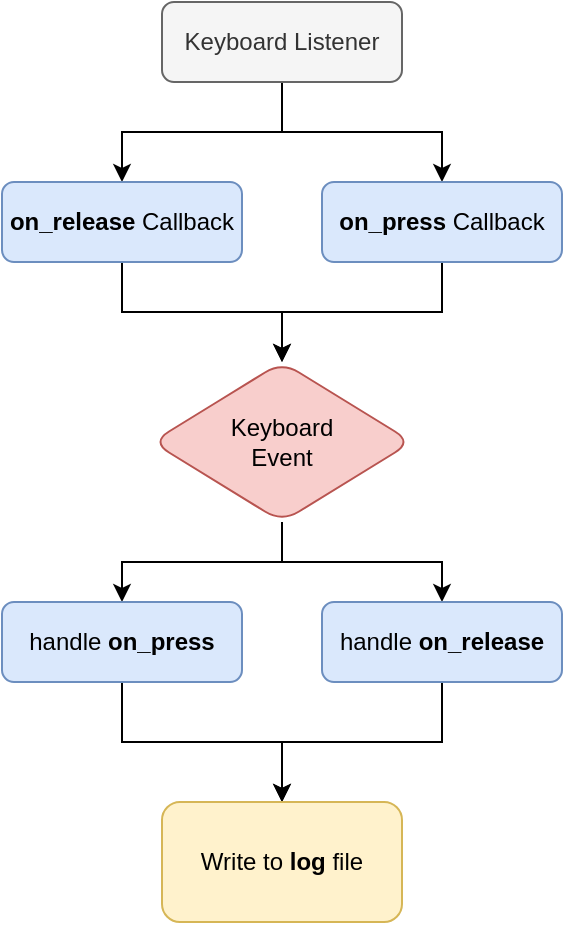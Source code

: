 <mxfile version="23.0.2" type="github" pages="4">
  <diagram id="C5RBs43oDa-KdzZeNtuy" name="Page-1">
    <mxGraphModel dx="794" dy="467" grid="1" gridSize="10" guides="1" tooltips="1" connect="1" arrows="1" fold="1" page="1" pageScale="1" pageWidth="827" pageHeight="1169" math="0" shadow="0">
      <root>
        <mxCell id="WIyWlLk6GJQsqaUBKTNV-0" />
        <mxCell id="WIyWlLk6GJQsqaUBKTNV-1" parent="WIyWlLk6GJQsqaUBKTNV-0" />
        <mxCell id="p_Uk6F_4o1yBepuzNlMc-2" value="" style="edgeStyle=orthogonalEdgeStyle;rounded=0;orthogonalLoop=1;jettySize=auto;html=1;" parent="WIyWlLk6GJQsqaUBKTNV-1" source="WIyWlLk6GJQsqaUBKTNV-3" target="p_Uk6F_4o1yBepuzNlMc-1" edge="1">
          <mxGeometry relative="1" as="geometry" />
        </mxCell>
        <mxCell id="p_Uk6F_4o1yBepuzNlMc-4" value="" style="edgeStyle=orthogonalEdgeStyle;rounded=0;orthogonalLoop=1;jettySize=auto;html=1;" parent="WIyWlLk6GJQsqaUBKTNV-1" source="WIyWlLk6GJQsqaUBKTNV-3" target="p_Uk6F_4o1yBepuzNlMc-3" edge="1">
          <mxGeometry relative="1" as="geometry" />
        </mxCell>
        <mxCell id="WIyWlLk6GJQsqaUBKTNV-3" value="Keyboard Listener" style="rounded=1;whiteSpace=wrap;html=1;fontSize=12;glass=0;strokeWidth=1;shadow=0;fillColor=#f5f5f5;fontColor=#333333;strokeColor=#666666;" parent="WIyWlLk6GJQsqaUBKTNV-1" vertex="1">
          <mxGeometry x="220" y="30" width="120" height="40" as="geometry" />
        </mxCell>
        <mxCell id="p_Uk6F_4o1yBepuzNlMc-9" style="edgeStyle=orthogonalEdgeStyle;rounded=0;orthogonalLoop=1;jettySize=auto;html=1;exitX=0.5;exitY=1;exitDx=0;exitDy=0;entryX=0.5;entryY=0;entryDx=0;entryDy=0;" parent="WIyWlLk6GJQsqaUBKTNV-1" source="p_Uk6F_4o1yBepuzNlMc-1" target="p_Uk6F_4o1yBepuzNlMc-7" edge="1">
          <mxGeometry relative="1" as="geometry" />
        </mxCell>
        <mxCell id="p_Uk6F_4o1yBepuzNlMc-1" value="&lt;b&gt;on_press&lt;/b&gt; Callback" style="rounded=1;whiteSpace=wrap;html=1;fontSize=12;glass=0;strokeWidth=1;shadow=0;fillColor=#dae8fc;strokeColor=#6c8ebf;" parent="WIyWlLk6GJQsqaUBKTNV-1" vertex="1">
          <mxGeometry x="300" y="120" width="120" height="40" as="geometry" />
        </mxCell>
        <mxCell id="p_Uk6F_4o1yBepuzNlMc-8" value="" style="edgeStyle=orthogonalEdgeStyle;rounded=0;orthogonalLoop=1;jettySize=auto;html=1;" parent="WIyWlLk6GJQsqaUBKTNV-1" source="p_Uk6F_4o1yBepuzNlMc-3" target="p_Uk6F_4o1yBepuzNlMc-7" edge="1">
          <mxGeometry relative="1" as="geometry" />
        </mxCell>
        <mxCell id="p_Uk6F_4o1yBepuzNlMc-3" value="&lt;b&gt;on_release &lt;/b&gt;Callback" style="rounded=1;whiteSpace=wrap;html=1;fontSize=12;glass=0;strokeWidth=1;shadow=0;fillColor=#dae8fc;strokeColor=#6c8ebf;" parent="WIyWlLk6GJQsqaUBKTNV-1" vertex="1">
          <mxGeometry x="140" y="120" width="120" height="40" as="geometry" />
        </mxCell>
        <mxCell id="p_Uk6F_4o1yBepuzNlMc-13" value="" style="edgeStyle=orthogonalEdgeStyle;rounded=0;orthogonalLoop=1;jettySize=auto;html=1;entryX=0.5;entryY=0;entryDx=0;entryDy=0;" parent="WIyWlLk6GJQsqaUBKTNV-1" source="p_Uk6F_4o1yBepuzNlMc-7" target="p_Uk6F_4o1yBepuzNlMc-14" edge="1">
          <mxGeometry relative="1" as="geometry">
            <mxPoint x="210" y="330" as="targetPoint" />
          </mxGeometry>
        </mxCell>
        <mxCell id="p_Uk6F_4o1yBepuzNlMc-17" style="edgeStyle=orthogonalEdgeStyle;rounded=0;orthogonalLoop=1;jettySize=auto;html=1;entryX=0.5;entryY=0;entryDx=0;entryDy=0;" parent="WIyWlLk6GJQsqaUBKTNV-1" source="p_Uk6F_4o1yBepuzNlMc-7" target="p_Uk6F_4o1yBepuzNlMc-16" edge="1">
          <mxGeometry relative="1" as="geometry" />
        </mxCell>
        <mxCell id="p_Uk6F_4o1yBepuzNlMc-7" value="Keyboard&lt;div&gt;Event&lt;/div&gt;" style="rhombus;whiteSpace=wrap;html=1;rounded=1;glass=0;strokeWidth=1;shadow=0;fillColor=#f8cecc;strokeColor=#b85450;" parent="WIyWlLk6GJQsqaUBKTNV-1" vertex="1">
          <mxGeometry x="215" y="210" width="130" height="80" as="geometry" />
        </mxCell>
        <mxCell id="p_Uk6F_4o1yBepuzNlMc-20" value="" style="edgeStyle=orthogonalEdgeStyle;rounded=0;orthogonalLoop=1;jettySize=auto;html=1;" parent="WIyWlLk6GJQsqaUBKTNV-1" source="p_Uk6F_4o1yBepuzNlMc-14" target="p_Uk6F_4o1yBepuzNlMc-19" edge="1">
          <mxGeometry relative="1" as="geometry" />
        </mxCell>
        <mxCell id="p_Uk6F_4o1yBepuzNlMc-14" value="handle &lt;b&gt;on_press&lt;/b&gt;" style="rounded=1;whiteSpace=wrap;html=1;fontSize=12;glass=0;strokeWidth=1;shadow=0;fillColor=#dae8fc;strokeColor=#6c8ebf;" parent="WIyWlLk6GJQsqaUBKTNV-1" vertex="1">
          <mxGeometry x="140" y="330" width="120" height="40" as="geometry" />
        </mxCell>
        <mxCell id="p_Uk6F_4o1yBepuzNlMc-21" style="edgeStyle=orthogonalEdgeStyle;rounded=0;orthogonalLoop=1;jettySize=auto;html=1;exitX=0.5;exitY=1;exitDx=0;exitDy=0;entryX=0.5;entryY=0;entryDx=0;entryDy=0;" parent="WIyWlLk6GJQsqaUBKTNV-1" source="p_Uk6F_4o1yBepuzNlMc-16" target="p_Uk6F_4o1yBepuzNlMc-19" edge="1">
          <mxGeometry relative="1" as="geometry" />
        </mxCell>
        <mxCell id="p_Uk6F_4o1yBepuzNlMc-16" value="handle &lt;b&gt;on_release&lt;/b&gt;" style="rounded=1;whiteSpace=wrap;html=1;fontSize=12;glass=0;strokeWidth=1;shadow=0;fillColor=#dae8fc;strokeColor=#6c8ebf;" parent="WIyWlLk6GJQsqaUBKTNV-1" vertex="1">
          <mxGeometry x="300" y="330" width="120" height="40" as="geometry" />
        </mxCell>
        <mxCell id="p_Uk6F_4o1yBepuzNlMc-19" value="Write to &lt;b&gt;log&lt;/b&gt; file" style="whiteSpace=wrap;html=1;rounded=1;glass=0;strokeWidth=1;shadow=0;fillColor=#fff2cc;strokeColor=#d6b656;" parent="WIyWlLk6GJQsqaUBKTNV-1" vertex="1">
          <mxGeometry x="220" y="430" width="120" height="60" as="geometry" />
        </mxCell>
      </root>
    </mxGraphModel>
  </diagram>
  <diagram name="Page-1 的副本" id="vLwo4Je4Iwetkx_bTOuR">
    <mxGraphModel dx="1562" dy="845" grid="1" gridSize="10" guides="1" tooltips="1" connect="1" arrows="1" fold="1" page="1" pageScale="1" pageWidth="827" pageHeight="1169" math="0" shadow="0">
      <root>
        <mxCell id="wD3oQ_SGvoxCyDad32Rf-0" />
        <mxCell id="wD3oQ_SGvoxCyDad32Rf-1" parent="wD3oQ_SGvoxCyDad32Rf-0" />
        <mxCell id="_8IRz4PJxqvjw-4O5KVU-1" value="" style="edgeStyle=orthogonalEdgeStyle;rounded=0;orthogonalLoop=1;jettySize=auto;html=1;" edge="1" parent="wD3oQ_SGvoxCyDad32Rf-1" source="wD3oQ_SGvoxCyDad32Rf-4" target="_8IRz4PJxqvjw-4O5KVU-0">
          <mxGeometry relative="1" as="geometry" />
        </mxCell>
        <mxCell id="wD3oQ_SGvoxCyDad32Rf-4" value="Clipboard Monitor" style="rounded=1;whiteSpace=wrap;html=1;fontSize=12;glass=0;strokeWidth=1;shadow=0;fillColor=#f5f5f5;fontColor=#333333;strokeColor=#666666;" vertex="1" parent="wD3oQ_SGvoxCyDad32Rf-1">
          <mxGeometry x="220" y="30" width="120" height="40" as="geometry" />
        </mxCell>
        <mxCell id="_8IRz4PJxqvjw-4O5KVU-2" style="edgeStyle=orthogonalEdgeStyle;rounded=0;orthogonalLoop=1;jettySize=auto;html=1;entryX=1;entryY=0.5;entryDx=0;entryDy=0;exitX=1;exitY=0.5;exitDx=0;exitDy=0;" edge="1" parent="wD3oQ_SGvoxCyDad32Rf-1" source="_8IRz4PJxqvjw-4O5KVU-0" target="wD3oQ_SGvoxCyDad32Rf-4">
          <mxGeometry relative="1" as="geometry" />
        </mxCell>
        <mxCell id="_8IRz4PJxqvjw-4O5KVU-3" value="&lt;font style=&quot;font-size: 15px;&quot;&gt;No&lt;/font&gt;" style="edgeLabel;html=1;align=center;verticalAlign=middle;resizable=0;points=[];labelBackgroundColor=#CCCCCC;" vertex="1" connectable="0" parent="_8IRz4PJxqvjw-4O5KVU-2">
          <mxGeometry x="-0.042" relative="1" as="geometry">
            <mxPoint as="offset" />
          </mxGeometry>
        </mxCell>
        <mxCell id="_8IRz4PJxqvjw-4O5KVU-5" value="" style="edgeStyle=orthogonalEdgeStyle;rounded=0;orthogonalLoop=1;jettySize=auto;html=1;" edge="1" parent="wD3oQ_SGvoxCyDad32Rf-1" source="_8IRz4PJxqvjw-4O5KVU-0" target="_8IRz4PJxqvjw-4O5KVU-4">
          <mxGeometry relative="1" as="geometry" />
        </mxCell>
        <mxCell id="_8IRz4PJxqvjw-4O5KVU-12" value="Yes" style="edgeLabel;html=1;align=center;verticalAlign=middle;resizable=0;points=[];" vertex="1" connectable="0" parent="_8IRz4PJxqvjw-4O5KVU-5">
          <mxGeometry x="-0.005" relative="1" as="geometry">
            <mxPoint as="offset" />
          </mxGeometry>
        </mxCell>
        <mxCell id="_8IRz4PJxqvjw-4O5KVU-0" value="&lt;div&gt;Is&lt;/div&gt;Clipboard Content&lt;div&gt;&lt;b&gt;String?&lt;/b&gt;&lt;/div&gt;" style="rhombus;whiteSpace=wrap;html=1;fillColor=#e1d5e7;strokeColor=#9673a6;rounded=1;glass=0;strokeWidth=1;shadow=0;" vertex="1" parent="wD3oQ_SGvoxCyDad32Rf-1">
          <mxGeometry x="205" y="120" width="150" height="80" as="geometry" />
        </mxCell>
        <mxCell id="_8IRz4PJxqvjw-4O5KVU-6" style="edgeStyle=orthogonalEdgeStyle;rounded=0;orthogonalLoop=1;jettySize=auto;html=1;entryX=1;entryY=0.5;entryDx=0;entryDy=0;exitX=1;exitY=0.5;exitDx=0;exitDy=0;" edge="1" parent="wD3oQ_SGvoxCyDad32Rf-1" source="_8IRz4PJxqvjw-4O5KVU-4" target="wD3oQ_SGvoxCyDad32Rf-4">
          <mxGeometry relative="1" as="geometry" />
        </mxCell>
        <mxCell id="_8IRz4PJxqvjw-4O5KVU-8" value="&lt;span style=&quot;&quot;&gt;&lt;font style=&quot;font-size: 15px;&quot;&gt;No&lt;/font&gt;&lt;/span&gt;" style="edgeLabel;html=1;align=center;verticalAlign=middle;resizable=0;points=[];labelBackgroundColor=#CCCCCC;" vertex="1" connectable="0" parent="_8IRz4PJxqvjw-4O5KVU-6">
          <mxGeometry x="-0.375" y="-1" relative="1" as="geometry">
            <mxPoint as="offset" />
          </mxGeometry>
        </mxCell>
        <mxCell id="_8IRz4PJxqvjw-4O5KVU-10" value="" style="edgeStyle=orthogonalEdgeStyle;rounded=0;orthogonalLoop=1;jettySize=auto;html=1;" edge="1" parent="wD3oQ_SGvoxCyDad32Rf-1" source="_8IRz4PJxqvjw-4O5KVU-4" target="_8IRz4PJxqvjw-4O5KVU-9">
          <mxGeometry relative="1" as="geometry" />
        </mxCell>
        <mxCell id="_8IRz4PJxqvjw-4O5KVU-11" value="Yes" style="edgeLabel;html=1;align=center;verticalAlign=middle;resizable=0;points=[];" vertex="1" connectable="0" parent="_8IRz4PJxqvjw-4O5KVU-10">
          <mxGeometry x="-0.16" y="1" relative="1" as="geometry">
            <mxPoint as="offset" />
          </mxGeometry>
        </mxCell>
        <mxCell id="_8IRz4PJxqvjw-4O5KVU-4" value="&lt;div&gt;Does Content&amp;nbsp;&lt;/div&gt;&lt;div&gt;&lt;b&gt;Changed&lt;/b&gt;?&lt;/div&gt;" style="rhombus;whiteSpace=wrap;html=1;fillColor=#e1d5e7;strokeColor=#9673a6;rounded=1;glass=0;strokeWidth=1;shadow=0;" vertex="1" parent="wD3oQ_SGvoxCyDad32Rf-1">
          <mxGeometry x="205" y="280" width="150" height="80" as="geometry" />
        </mxCell>
        <mxCell id="_8IRz4PJxqvjw-4O5KVU-9" value="Write To &lt;b&gt;Log &lt;/b&gt;file" style="whiteSpace=wrap;html=1;fillColor=#fff2cc;strokeColor=#d6b656;rounded=1;glass=0;strokeWidth=1;shadow=0;" vertex="1" parent="wD3oQ_SGvoxCyDad32Rf-1">
          <mxGeometry x="220" y="450" width="120" height="60" as="geometry" />
        </mxCell>
      </root>
    </mxGraphModel>
  </diagram>
  <diagram id="hXPKeGBFneRm9O_g2cdF" name="第 3 页">
    <mxGraphModel dx="794" dy="467" grid="1" gridSize="10" guides="1" tooltips="1" connect="1" arrows="1" fold="1" page="1" pageScale="1" pageWidth="827" pageHeight="1169" math="0" shadow="0">
      <root>
        <mxCell id="0" />
        <mxCell id="1" parent="0" />
        <mxCell id="u3_l_AWVp56VRhf8_rOz-49" value="" style="edgeStyle=orthogonalEdgeStyle;rounded=0;orthogonalLoop=1;jettySize=auto;html=1;" parent="1" source="u3_l_AWVp56VRhf8_rOz-2" target="u3_l_AWVp56VRhf8_rOz-48" edge="1">
          <mxGeometry relative="1" as="geometry" />
        </mxCell>
        <mxCell id="u3_l_AWVp56VRhf8_rOz-51" value="" style="edgeStyle=orthogonalEdgeStyle;rounded=0;orthogonalLoop=1;jettySize=auto;html=1;" parent="1" source="u3_l_AWVp56VRhf8_rOz-2" target="u3_l_AWVp56VRhf8_rOz-50" edge="1">
          <mxGeometry relative="1" as="geometry" />
        </mxCell>
        <mxCell id="u3_l_AWVp56VRhf8_rOz-2" value="&lt;span style=&quot;font-size: 16px;&quot;&gt;sr.log&lt;/span&gt;" style="rounded=1;whiteSpace=wrap;html=1;fillColor=#fff2cc;strokeColor=#d6b656;" parent="1" vertex="1">
          <mxGeometry x="150" y="70" width="120" height="60" as="geometry" />
        </mxCell>
        <mxCell id="u3_l_AWVp56VRhf8_rOz-69" style="edgeStyle=orthogonalEdgeStyle;rounded=0;orthogonalLoop=1;jettySize=auto;html=1;exitX=0.5;exitY=1;exitDx=0;exitDy=0;entryX=0.25;entryY=0;entryDx=0;entryDy=0;strokeColor=#EA6B66;" parent="1" source="u3_l_AWVp56VRhf8_rOz-48" target="u3_l_AWVp56VRhf8_rOz-74" edge="1">
          <mxGeometry relative="1" as="geometry">
            <mxPoint x="150" y="290" as="targetPoint" />
          </mxGeometry>
        </mxCell>
        <mxCell id="u3_l_AWVp56VRhf8_rOz-48" value="&lt;span style=&quot;font-size: 16px;&quot;&gt;key log&lt;/span&gt;" style="rounded=1;whiteSpace=wrap;html=1;fillColor=#cce5ff;strokeColor=#36393d;" parent="1" vertex="1">
          <mxGeometry x="50" y="190" width="120" height="60" as="geometry" />
        </mxCell>
        <mxCell id="u3_l_AWVp56VRhf8_rOz-57" value="" style="shape=table;html=1;whiteSpace=wrap;startSize=0;container=1;collapsible=0;childLayout=tableLayout;strokeWidth=2;fillColor=#e1d5e7;strokeColor=#9673a6;" parent="1" vertex="1">
          <mxGeometry x="360" y="320" width="180" height="80" as="geometry" />
        </mxCell>
        <mxCell id="u3_l_AWVp56VRhf8_rOz-58" value="" style="shape=tableRow;horizontal=0;startSize=0;swimlaneHead=0;swimlaneBody=0;top=0;left=0;bottom=0;right=0;collapsible=0;dropTarget=0;fillColor=none;points=[[0,0.5],[1,0.5]];portConstraint=eastwest;" parent="u3_l_AWVp56VRhf8_rOz-57" vertex="1">
          <mxGeometry width="180" height="27" as="geometry" />
        </mxCell>
        <mxCell id="u3_l_AWVp56VRhf8_rOz-59" value="User" style="shape=partialRectangle;html=1;whiteSpace=wrap;connectable=0;fillColor=none;top=0;left=0;bottom=0;right=0;overflow=hidden;fontStyle=1" parent="u3_l_AWVp56VRhf8_rOz-58" vertex="1">
          <mxGeometry width="90" height="27" as="geometry">
            <mxRectangle width="90" height="27" as="alternateBounds" />
          </mxGeometry>
        </mxCell>
        <mxCell id="u3_l_AWVp56VRhf8_rOz-60" value="Password" style="shape=partialRectangle;html=1;whiteSpace=wrap;connectable=0;fillColor=none;top=0;left=0;bottom=0;right=0;overflow=hidden;fontStyle=1" parent="u3_l_AWVp56VRhf8_rOz-58" vertex="1">
          <mxGeometry x="90" width="90" height="27" as="geometry">
            <mxRectangle width="90" height="27" as="alternateBounds" />
          </mxGeometry>
        </mxCell>
        <mxCell id="u3_l_AWVp56VRhf8_rOz-61" value="" style="shape=tableRow;horizontal=0;startSize=0;swimlaneHead=0;swimlaneBody=0;top=0;left=0;bottom=0;right=0;collapsible=0;dropTarget=0;fillColor=none;points=[[0,0.5],[1,0.5]];portConstraint=eastwest;" parent="u3_l_AWVp56VRhf8_rOz-57" vertex="1">
          <mxGeometry y="27" width="180" height="26" as="geometry" />
        </mxCell>
        <mxCell id="u3_l_AWVp56VRhf8_rOz-62" value="abcabc" style="shape=partialRectangle;html=1;whiteSpace=wrap;connectable=0;fillColor=none;top=0;left=0;bottom=0;right=0;overflow=hidden;" parent="u3_l_AWVp56VRhf8_rOz-61" vertex="1">
          <mxGeometry width="90" height="26" as="geometry">
            <mxRectangle width="90" height="26" as="alternateBounds" />
          </mxGeometry>
        </mxCell>
        <mxCell id="u3_l_AWVp56VRhf8_rOz-63" value="admin" style="shape=partialRectangle;html=1;whiteSpace=wrap;connectable=0;fillColor=none;top=0;left=0;bottom=0;right=0;overflow=hidden;" parent="u3_l_AWVp56VRhf8_rOz-61" vertex="1">
          <mxGeometry x="90" width="90" height="26" as="geometry">
            <mxRectangle width="90" height="26" as="alternateBounds" />
          </mxGeometry>
        </mxCell>
        <mxCell id="u3_l_AWVp56VRhf8_rOz-64" value="" style="shape=tableRow;horizontal=0;startSize=0;swimlaneHead=0;swimlaneBody=0;top=0;left=0;bottom=0;right=0;collapsible=0;dropTarget=0;fillColor=none;points=[[0,0.5],[1,0.5]];portConstraint=eastwest;" parent="u3_l_AWVp56VRhf8_rOz-57" vertex="1">
          <mxGeometry y="53" width="180" height="27" as="geometry" />
        </mxCell>
        <mxCell id="u3_l_AWVp56VRhf8_rOz-65" value="hello" style="shape=partialRectangle;html=1;whiteSpace=wrap;connectable=0;fillColor=none;top=0;left=0;bottom=0;right=0;overflow=hidden;" parent="u3_l_AWVp56VRhf8_rOz-64" vertex="1">
          <mxGeometry width="90" height="27" as="geometry">
            <mxRectangle width="90" height="27" as="alternateBounds" />
          </mxGeometry>
        </mxCell>
        <mxCell id="u3_l_AWVp56VRhf8_rOz-66" value="123456qwer" style="shape=partialRectangle;html=1;whiteSpace=wrap;connectable=0;fillColor=none;top=0;left=0;bottom=0;right=0;overflow=hidden;" parent="u3_l_AWVp56VRhf8_rOz-64" vertex="1">
          <mxGeometry x="90" width="90" height="27" as="geometry">
            <mxRectangle width="90" height="27" as="alternateBounds" />
          </mxGeometry>
        </mxCell>
        <mxCell id="u3_l_AWVp56VRhf8_rOz-70" style="edgeStyle=orthogonalEdgeStyle;rounded=0;orthogonalLoop=1;jettySize=auto;html=1;entryX=0.75;entryY=0;entryDx=0;entryDy=0;strokeColor=#0000FF;exitX=0;exitY=0.5;exitDx=0;exitDy=0;" parent="1" source="u3_l_AWVp56VRhf8_rOz-50" target="u3_l_AWVp56VRhf8_rOz-74" edge="1">
          <mxGeometry relative="1" as="geometry">
            <mxPoint x="220" y="290" as="targetPoint" />
          </mxGeometry>
        </mxCell>
        <mxCell id="u3_l_AWVp56VRhf8_rOz-50" value="&lt;span style=&quot;font-size: 16px;&quot;&gt;clip log&lt;/span&gt;" style="rounded=1;whiteSpace=wrap;html=1;fillColor=#cce5ff;strokeColor=#36393d;" parent="1" vertex="1">
          <mxGeometry x="260" y="190" width="120" height="60" as="geometry" />
        </mxCell>
        <mxCell id="u3_l_AWVp56VRhf8_rOz-71" style="edgeStyle=orthogonalEdgeStyle;rounded=0;orthogonalLoop=1;jettySize=auto;html=1;exitX=1;exitY=0.5;exitDx=0;exitDy=0;entryX=0;entryY=0.5;entryDx=0;entryDy=0;strokeColor=#EA6B66;" parent="1" source="u3_l_AWVp56VRhf8_rOz-75" target="u3_l_AWVp56VRhf8_rOz-61" edge="1">
          <mxGeometry relative="1" as="geometry">
            <mxPoint x="360" y="339" as="sourcePoint" />
          </mxGeometry>
        </mxCell>
        <mxCell id="u3_l_AWVp56VRhf8_rOz-72" style="edgeStyle=orthogonalEdgeStyle;rounded=0;orthogonalLoop=1;jettySize=auto;html=1;entryX=0;entryY=0.5;entryDx=0;entryDy=0;strokeColor=#0000FF;exitX=1;exitY=0.5;exitDx=0;exitDy=0;" parent="1" source="u3_l_AWVp56VRhf8_rOz-81" target="u3_l_AWVp56VRhf8_rOz-64" edge="1">
          <mxGeometry relative="1" as="geometry">
            <mxPoint x="360" y="402.5" as="sourcePoint" />
          </mxGeometry>
        </mxCell>
        <mxCell id="u3_l_AWVp56VRhf8_rOz-74" value="password.txt" style="shape=table;startSize=30;container=1;collapsible=0;childLayout=tableLayout;fixedRows=1;rowLines=0;fontStyle=0;strokeColor=#6c8ebf;fontSize=16;fillColor=#dae8fc;" parent="1" vertex="1">
          <mxGeometry x="90" y="290" width="180" height="120" as="geometry" />
        </mxCell>
        <mxCell id="u3_l_AWVp56VRhf8_rOz-75" value="" style="shape=tableRow;horizontal=0;startSize=0;swimlaneHead=0;swimlaneBody=0;top=0;left=0;bottom=0;right=0;collapsible=0;dropTarget=0;fillColor=none;points=[[0,0.5],[1,0.5]];portConstraint=eastwest;strokeColor=inherit;fontSize=16;" parent="u3_l_AWVp56VRhf8_rOz-74" vertex="1">
          <mxGeometry y="30" width="180" height="30" as="geometry" />
        </mxCell>
        <mxCell id="u3_l_AWVp56VRhf8_rOz-76" value="1" style="shape=partialRectangle;html=1;whiteSpace=wrap;connectable=0;fillColor=#eeeeee;top=0;left=0;bottom=0;right=0;overflow=hidden;pointerEvents=1;strokeColor=#36393d;fontSize=16;" parent="u3_l_AWVp56VRhf8_rOz-75" vertex="1">
          <mxGeometry width="40" height="30" as="geometry">
            <mxRectangle width="40" height="30" as="alternateBounds" />
          </mxGeometry>
        </mxCell>
        <mxCell id="u3_l_AWVp56VRhf8_rOz-77" value="admin" style="shape=partialRectangle;html=1;whiteSpace=wrap;connectable=0;fillColor=#f9f7ed;top=0;left=0;bottom=0;right=0;align=left;spacingLeft=6;overflow=hidden;strokeColor=#36393d;fontSize=16;" parent="u3_l_AWVp56VRhf8_rOz-75" vertex="1">
          <mxGeometry x="40" width="140" height="30" as="geometry">
            <mxRectangle width="140" height="30" as="alternateBounds" />
          </mxGeometry>
        </mxCell>
        <mxCell id="u3_l_AWVp56VRhf8_rOz-78" value="" style="shape=tableRow;horizontal=0;startSize=0;swimlaneHead=0;swimlaneBody=0;top=0;left=0;bottom=0;right=0;collapsible=0;dropTarget=0;fillColor=none;points=[[0,0.5],[1,0.5]];portConstraint=eastwest;strokeColor=inherit;fontSize=16;" parent="u3_l_AWVp56VRhf8_rOz-74" vertex="1">
          <mxGeometry y="60" width="180" height="30" as="geometry" />
        </mxCell>
        <mxCell id="u3_l_AWVp56VRhf8_rOz-79" value="2" style="shape=partialRectangle;html=1;whiteSpace=wrap;connectable=0;fillColor=#eeeeee;top=0;left=0;bottom=0;right=0;overflow=hidden;strokeColor=#36393d;fontSize=16;" parent="u3_l_AWVp56VRhf8_rOz-78" vertex="1">
          <mxGeometry width="40" height="30" as="geometry">
            <mxRectangle width="40" height="30" as="alternateBounds" />
          </mxGeometry>
        </mxCell>
        <mxCell id="u3_l_AWVp56VRhf8_rOz-80" value="python" style="shape=partialRectangle;html=1;whiteSpace=wrap;connectable=0;fillColor=#f9f7ed;top=0;left=0;bottom=0;right=0;align=left;spacingLeft=6;overflow=hidden;strokeColor=#36393d;fontSize=16;" parent="u3_l_AWVp56VRhf8_rOz-78" vertex="1">
          <mxGeometry x="40" width="140" height="30" as="geometry">
            <mxRectangle width="140" height="30" as="alternateBounds" />
          </mxGeometry>
        </mxCell>
        <mxCell id="u3_l_AWVp56VRhf8_rOz-81" value="" style="shape=tableRow;horizontal=0;startSize=0;swimlaneHead=0;swimlaneBody=0;top=0;left=0;bottom=0;right=0;collapsible=0;dropTarget=0;fillColor=none;points=[[0,0.5],[1,0.5]];portConstraint=eastwest;strokeColor=inherit;fontSize=16;" parent="u3_l_AWVp56VRhf8_rOz-74" vertex="1">
          <mxGeometry y="90" width="180" height="30" as="geometry" />
        </mxCell>
        <mxCell id="u3_l_AWVp56VRhf8_rOz-82" value="3" style="shape=partialRectangle;html=1;whiteSpace=wrap;connectable=0;fillColor=#eeeeee;top=0;left=0;bottom=0;right=0;overflow=hidden;strokeColor=#36393d;fontSize=16;" parent="u3_l_AWVp56VRhf8_rOz-81" vertex="1">
          <mxGeometry width="40" height="30" as="geometry">
            <mxRectangle width="40" height="30" as="alternateBounds" />
          </mxGeometry>
        </mxCell>
        <mxCell id="u3_l_AWVp56VRhf8_rOz-83" value="Cookie" style="shape=partialRectangle;html=1;whiteSpace=wrap;connectable=0;fillColor=#f9f7ed;top=0;left=0;bottom=0;right=0;align=left;spacingLeft=6;overflow=hidden;strokeColor=#36393d;fontSize=16;" parent="u3_l_AWVp56VRhf8_rOz-81" vertex="1">
          <mxGeometry x="40" width="140" height="30" as="geometry">
            <mxRectangle width="140" height="30" as="alternateBounds" />
          </mxGeometry>
        </mxCell>
        <mxCell id="u3_l_AWVp56VRhf8_rOz-95" value="&lt;font style=&quot;font-size: 14px;&quot;&gt;Username and Password pair&lt;/font&gt;" style="text;html=1;align=center;verticalAlign=middle;resizable=0;points=[];autosize=1;strokeColor=none;fillColor=none;" parent="1" vertex="1">
          <mxGeometry x="345" y="290" width="210" height="30" as="geometry" />
        </mxCell>
        <mxCell id="5wUitR8FBd8K7nvzZ3T7-1" value="&lt;div style=&quot;color: #333333;background-color: #f5f5f5;font-family: &#39;FiraCode NF&#39;, Consolas, &#39;Courier New&#39;, monospace, Consolas, &#39;Courier New&#39;, monospace;font-weight: normal;font-size: 14px;line-height: 19px;white-space: pre;&quot;&gt;&lt;div&gt;&lt;span style=&quot;color: #448c27;&quot;&gt;http://45.76.174.30/upload&lt;/span&gt;&lt;/div&gt;&lt;/div&gt;" style="text;whiteSpace=wrap;html=1;" parent="1" vertex="1">
          <mxGeometry x="140" y="490" width="260" height="40" as="geometry" />
        </mxCell>
        <mxCell id="5wUitR8FBd8K7nvzZ3T7-2" value="" style="image;aspect=fixed;perimeter=ellipsePerimeter;html=1;align=center;shadow=0;dashed=0;spacingTop=3;image=img/lib/active_directory/web_server.svg;" parent="1" vertex="1">
          <mxGeometry x="80" y="500" width="40" height="50" as="geometry" />
        </mxCell>
        <mxCell id="5wUitR8FBd8K7nvzZ3T7-5" style="edgeStyle=orthogonalEdgeStyle;rounded=0;orthogonalLoop=1;jettySize=auto;html=1;entryX=1;entryY=0.5;entryDx=0;entryDy=0;" parent="1" source="5wUitR8FBd8K7nvzZ3T7-3" target="5wUitR8FBd8K7nvzZ3T7-2" edge="1">
          <mxGeometry relative="1" as="geometry" />
        </mxCell>
        <mxCell id="5wUitR8FBd8K7nvzZ3T7-3" value="Uploader" style="html=1;whiteSpace=wrap;strokeColor=none;fillColor=#0079D6;labelPosition=center;verticalLabelPosition=middle;verticalAlign=top;align=center;fontSize=12;outlineConnect=0;spacingTop=-6;fontColor=#FFFFFF;sketch=0;shape=mxgraph.sitemap.upload;" parent="1" vertex="1">
          <mxGeometry x="414" y="490" width="120" height="70" as="geometry" />
        </mxCell>
        <mxCell id="5wUitR8FBd8K7nvzZ3T7-4" style="edgeStyle=orthogonalEdgeStyle;rounded=0;orthogonalLoop=1;jettySize=auto;html=1;exitX=1;exitY=0.5;exitDx=0;exitDy=0;entryX=1;entryY=0.5;entryDx=0;entryDy=0;entryPerimeter=0;" parent="1" source="u3_l_AWVp56VRhf8_rOz-61" target="5wUitR8FBd8K7nvzZ3T7-3" edge="1">
          <mxGeometry relative="1" as="geometry" />
        </mxCell>
        <mxCell id="5wUitR8FBd8K7nvzZ3T7-6" value="&lt;font style=&quot;font-size: 16px;&quot;&gt;&lt;b&gt;filename&lt;/b&gt;&lt;/font&gt;" style="text;html=1;align=center;verticalAlign=middle;resizable=0;points=[];autosize=1;strokeColor=none;fillColor=none;" parent="1" vertex="1">
          <mxGeometry x="429" y="428" width="90" height="30" as="geometry" />
        </mxCell>
        <mxCell id="5wUitR8FBd8K7nvzZ3T7-7" style="edgeStyle=orthogonalEdgeStyle;rounded=0;orthogonalLoop=1;jettySize=auto;html=1;entryX=0.5;entryY=0;entryDx=0;entryDy=0;entryPerimeter=0;" parent="1" source="5wUitR8FBd8K7nvzZ3T7-6" target="5wUitR8FBd8K7nvzZ3T7-3" edge="1">
          <mxGeometry relative="1" as="geometry" />
        </mxCell>
        <mxCell id="5wUitR8FBd8K7nvzZ3T7-8" value="&lt;span style=&quot;color: rgb(68, 140, 39); font-family: &amp;quot;FiraCode NF&amp;quot;, Consolas, &amp;quot;Courier New&amp;quot;, monospace, Consolas, &amp;quot;Courier New&amp;quot;, monospace; font-size: 14px; font-style: normal; font-variant-ligatures: normal; font-variant-caps: normal; font-weight: 400; letter-spacing: normal; orphans: 2; text-align: left; text-indent: 0px; text-transform: none; widows: 2; word-spacing: 0px; -webkit-text-stroke-width: 0px; white-space: pre; background-color: rgb(245, 245, 245); text-decoration-thickness: initial; text-decoration-style: initial; text-decoration-color: initial; display: inline !important; float: none;&quot;&gt;45.76.174.30&lt;/span&gt;" style="text;whiteSpace=wrap;html=1;" parent="1" vertex="1">
          <mxGeometry x="40" y="560" width="140" height="40" as="geometry" />
        </mxCell>
        <mxCell id="5wUitR8FBd8K7nvzZ3T7-9" value="use requests" style="text;html=1;align=center;verticalAlign=middle;resizable=0;points=[];autosize=1;strokeColor=none;fillColor=none;" parent="1" vertex="1">
          <mxGeometry x="429" y="565" width="90" height="30" as="geometry" />
        </mxCell>
        <mxCell id="MdA7vwCMHyWHzo-HDtes-2" style="edgeStyle=orthogonalEdgeStyle;rounded=0;orthogonalLoop=1;jettySize=auto;html=1;exitX=0;exitY=0.75;exitDx=0;exitDy=0;entryX=0;entryY=0.25;entryDx=0;entryDy=0;strokeColor=#009900;" edge="1" parent="1" source="MdA7vwCMHyWHzo-HDtes-1" target="u3_l_AWVp56VRhf8_rOz-57">
          <mxGeometry relative="1" as="geometry" />
        </mxCell>
        <mxCell id="MdA7vwCMHyWHzo-HDtes-1" value="&lt;b&gt;Regex Pattern&lt;br&gt;&lt;/b&gt;&lt;pre class=&quot;&quot;&gt;&lt;div class=&quot;line&quot; id=&quot;LC128&quot;&gt;&lt;span class=&quot;sa&quot;&gt;r&lt;/span&gt;&lt;span class=&quot;s&quot;&gt;&#39;\w+@\w+\.\w+&#39;&lt;/span&gt;&lt;span class=&quot;p&quot;&gt;,&lt;/span&gt;&lt;br&gt;&lt;/div&gt;&lt;div class=&quot;line&quot; id=&quot;LC129&quot;&gt;&lt;span class=&quot;sa&quot;&gt;r&lt;/span&gt;&lt;span class=&quot;s&quot;&gt;&#39;\d{11}&#39;&lt;/span&gt;&lt;span class=&quot;p&quot;&gt;,&lt;/span&gt;   &lt;/div&gt;&lt;div class=&quot;line&quot;&gt;&lt;span class=&quot;sa&quot;&gt;r&lt;/span&gt;&lt;span class=&quot;s&quot;&gt;&#39;[a-zA-Z0-9_]+&#39;&lt;/span&gt;&lt;span class=&quot;p&quot;&gt;,&lt;/span&gt; &lt;br&gt;&lt;/div&gt;&lt;div class=&quot;line&quot; id=&quot;LC131&quot;&gt;&lt;span class=&quot;sa&quot;&gt;r&lt;/span&gt;&lt;span class=&quot;s&quot;&gt;&#39;@\w+&#39;&lt;/span&gt;&lt;span class=&quot;p&quot;&gt;,&lt;/span&gt;    &lt;/div&gt;&lt;div class=&quot;line&quot;&gt;&lt;span class=&quot;sa&quot;&gt;r&lt;/span&gt;&lt;span class=&quot;s&quot;&gt;&#39;user:\w+&#39;&lt;/span&gt;&lt;span class=&quot;p&quot;&gt;,&lt;/span&gt;&lt;br&gt;&lt;/div&gt;&lt;div class=&quot;line&quot; id=&quot;LC133&quot;&gt;r&lt;span class=&quot;s&quot;&gt;&#39;[\u4e00-\u9fa5]+&#39;&lt;/span&gt;&lt;span class=&quot;p&quot;&gt;,&lt;/span&gt;&lt;br&gt;&lt;/div&gt;&lt;/pre&gt;" style="text;whiteSpace=wrap;html=1;" vertex="1" parent="1">
          <mxGeometry x="394" y="160" width="140" height="130" as="geometry" />
        </mxCell>
      </root>
    </mxGraphModel>
  </diagram>
  <diagram id="CIYxKEzaSd6ijmIkjByI" name="第 4 页">
    <mxGraphModel dx="1562" dy="845" grid="1" gridSize="10" guides="1" tooltips="1" connect="1" arrows="1" fold="1" page="1" pageScale="1" pageWidth="827" pageHeight="1169" math="0" shadow="0">
      <root>
        <mxCell id="0" />
        <mxCell id="1" parent="0" />
      </root>
    </mxGraphModel>
  </diagram>
</mxfile>
